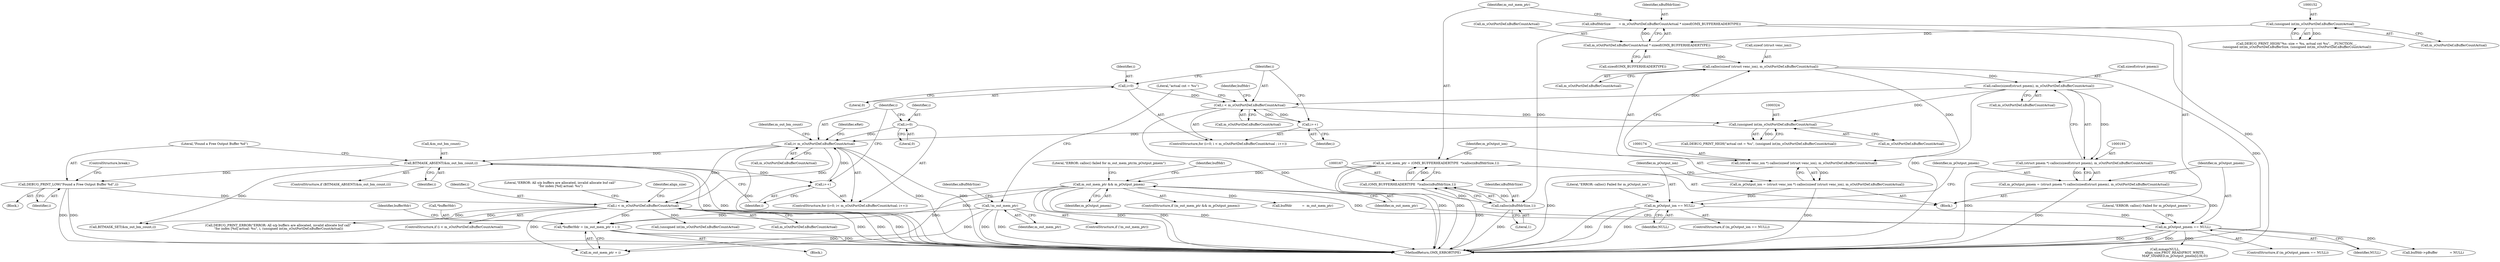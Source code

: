 digraph "0_Android_7558d03e6498e970b761aa44fff6b2c659202d95_0@pointer" {
"1000564" [label="(Call,*bufferHdr = (m_out_mem_ptr + i ))"];
"1000210" [label="(Call,m_out_mem_ptr && m_pOutput_pmem)"];
"1000164" [label="(Call,m_out_mem_ptr = (OMX_BUFFERHEADERTYPE  *)calloc(nBufHdrSize,1))"];
"1000166" [label="(Call,(OMX_BUFFERHEADERTYPE  *)calloc(nBufHdrSize,1))"];
"1000168" [label="(Call,calloc(nBufHdrSize,1))"];
"1000156" [label="(Call,nBufHdrSize        = m_sOutPortDef.nBufferCountActual * sizeof(OMX_BUFFERHEADERTYPE))"];
"1000158" [label="(Call,m_sOutPortDef.nBufferCountActual * sizeof(OMX_BUFFERHEADERTYPE))"];
"1000151" [label="(Call,(unsigned int)m_sOutPortDef.nBufferCountActual)"];
"1000201" [label="(Call,m_pOutput_pmem == NULL)"];
"1000190" [label="(Call,m_pOutput_pmem = (struct pmem *) calloc(sizeof(struct pmem), m_sOutPortDef.nBufferCountActual))"];
"1000192" [label="(Call,(struct pmem *) calloc(sizeof(struct pmem), m_sOutPortDef.nBufferCountActual))"];
"1000194" [label="(Call,calloc(sizeof(struct pmem), m_sOutPortDef.nBufferCountActual))"];
"1000175" [label="(Call,calloc(sizeof (struct venc_ion), m_sOutPortDef.nBufferCountActual))"];
"1000182" [label="(Call,m_pOutput_ion == NULL)"];
"1000171" [label="(Call,m_pOutput_ion = (struct venc_ion *) calloc(sizeof (struct venc_ion), m_sOutPortDef.nBufferCountActual))"];
"1000173" [label="(Call,(struct venc_ion *) calloc(sizeof (struct venc_ion), m_sOutPortDef.nBufferCountActual))"];
"1000136" [label="(Call,!m_out_mem_ptr)"];
"1000356" [label="(Call,i < m_sOutPortDef.nBufferCountActual)"];
"1000332" [label="(Call,i< m_sOutPortDef.nBufferCountActual)"];
"1000337" [label="(Call,i++)"];
"1000341" [label="(Call,BITMASK_ABSENT(&m_out_bm_count,i))"];
"1000329" [label="(Call,i=0)"];
"1000323" [label="(Call,(unsigned int)m_sOutPortDef.nBufferCountActual)"];
"1000221" [label="(Call,i < m_sOutPortDef.nBufferCountActual)"];
"1000226" [label="(Call,i++)"];
"1000218" [label="(Call,i=0)"];
"1000346" [label="(Call,DEBUG_PRINT_LOW(\"Found a Free Output Buffer %d\",i))"];
"1000334" [label="(Call,m_sOutPortDef.nBufferCountActual)"];
"1000175" [label="(Call,calloc(sizeof (struct venc_ion), m_sOutPortDef.nBufferCountActual))"];
"1000195" [label="(Call,sizeof(struct pmem))"];
"1000272" [label="(Call,bufHdr->pBuffer            = NULL)"];
"1000363" [label="(Identifier,align_size)"];
"1000153" [label="(Call,m_sOutPortDef.nBufferCountActual)"];
"1000330" [label="(Identifier,i)"];
"1000317" [label="(Literal,\"ERROR: calloc() failed for m_out_mem_ptr/m_pOutput_pmem\")"];
"1000192" [label="(Call,(struct pmem *) calloc(sizeof(struct pmem), m_sOutPortDef.nBufferCountActual))"];
"1000169" [label="(Identifier,nBufHdrSize)"];
"1000331" [label="(Literal,0)"];
"1000340" [label="(ControlStructure,if (BITMASK_ABSENT(&m_out_bm_count,i)))"];
"1000342" [label="(Call,&m_out_bm_count)"];
"1000567" [label="(Call,m_out_mem_ptr + i)"];
"1000345" [label="(Block,)"];
"1000212" [label="(Identifier,m_pOutput_pmem)"];
"1000328" [label="(ControlStructure,for (i=0; i< m_sOutPortDef.nBufferCountActual; i++))"];
"1000610" [label="(Literal,\"ERROR: All o/p buffers are allocated, invalid allocate buf call\"\n \"for index [%d] actual: %u\")"];
"1000217" [label="(ControlStructure,for (i=0; i < m_sOutPortDef.nBufferCountActual ; i++))"];
"1000166" [label="(Call,(OMX_BUFFERHEADERTYPE  *)calloc(nBufHdrSize,1))"];
"1000181" [label="(ControlStructure,if (m_pOutput_ion == NULL))"];
"1000182" [label="(Call,m_pOutput_ion == NULL)"];
"1000194" [label="(Call,calloc(sizeof(struct pmem), m_sOutPortDef.nBufferCountActual))"];
"1000210" [label="(Call,m_out_mem_ptr && m_pOutput_pmem)"];
"1000226" [label="(Call,i++)"];
"1000344" [label="(Identifier,i)"];
"1000141" [label="(Identifier,nBufHdrSize)"];
"1000162" [label="(Call,sizeof(OMX_BUFFERHEADERTYPE))"];
"1000183" [label="(Identifier,m_pOutput_ion)"];
"1000156" [label="(Call,nBufHdrSize        = m_sOutPortDef.nBufferCountActual * sizeof(OMX_BUFFERHEADERTYPE))"];
"1000203" [label="(Identifier,NULL)"];
"1000325" [label="(Call,m_sOutPortDef.nBufferCountActual)"];
"1000135" [label="(ControlStructure,if (!m_out_mem_ptr))"];
"1000176" [label="(Call,sizeof (struct venc_ion))"];
"1000346" [label="(Call,DEBUG_PRINT_LOW(\"Found a Free Output Buffer %d\",i))"];
"1000219" [label="(Identifier,i)"];
"1000209" [label="(ControlStructure,if (m_out_mem_ptr && m_pOutput_pmem))"];
"1000222" [label="(Identifier,i)"];
"1000220" [label="(Literal,0)"];
"1000341" [label="(Call,BITMASK_ABSENT(&m_out_bm_count,i))"];
"1000158" [label="(Call,m_sOutPortDef.nBufferCountActual * sizeof(OMX_BUFFERHEADERTYPE))"];
"1000214" [label="(Call,bufHdr          =  m_out_mem_ptr)"];
"1000137" [label="(Identifier,m_out_mem_ptr)"];
"1000191" [label="(Identifier,m_pOutput_pmem)"];
"1000171" [label="(Call,m_pOutput_ion = (struct venc_ion *) calloc(sizeof (struct venc_ion), m_sOutPortDef.nBufferCountActual))"];
"1000352" [label="(Identifier,eRet)"];
"1000612" [label="(Call,(unsigned int)m_sOutPortDef.nBufferCountActual)"];
"1000143" [label="(Call,DEBUG_PRINT_HIGH(\"%s: size = %u, actual cnt %u\", __FUNCTION__,\n (unsigned int)m_sOutPortDef.nBufferSize, (unsigned int)m_sOutPortDef.nBufferCountActual))"];
"1000337" [label="(Call,i++)"];
"1000565" [label="(Call,*bufferHdr)"];
"1000138" [label="(Block,)"];
"1000457" [label="(Call,mmap(NULL,\n                    align_size,PROT_READ|PROT_WRITE,\n                    MAP_SHARED,m_pOutput_pmem[i].fd,0))"];
"1000323" [label="(Call,(unsigned int)m_sOutPortDef.nBufferCountActual)"];
"1000588" [label="(Call,BITMASK_SET(&m_out_bm_count,i))"];
"1000173" [label="(Call,(struct venc_ion *) calloc(sizeof (struct venc_ion), m_sOutPortDef.nBufferCountActual))"];
"1000170" [label="(Literal,1)"];
"1000619" [label="(MethodReturn,OMX_ERRORTYPE)"];
"1000223" [label="(Call,m_sOutPortDef.nBufferCountActual)"];
"1000151" [label="(Call,(unsigned int)m_sOutPortDef.nBufferCountActual)"];
"1000206" [label="(Literal,\"ERROR: calloc() Failed for m_pOutput_pmem\")"];
"1000164" [label="(Call,m_out_mem_ptr = (OMX_BUFFERHEADERTYPE  *)calloc(nBufHdrSize,1))"];
"1000347" [label="(Literal,\"Found a Free Output Buffer %d\")"];
"1000349" [label="(ControlStructure,break;)"];
"1000356" [label="(Call,i < m_sOutPortDef.nBufferCountActual)"];
"1000357" [label="(Identifier,i)"];
"1000165" [label="(Identifier,m_out_mem_ptr)"];
"1000202" [label="(Identifier,m_pOutput_pmem)"];
"1000211" [label="(Identifier,m_out_mem_ptr)"];
"1000197" [label="(Call,m_sOutPortDef.nBufferCountActual)"];
"1000564" [label="(Call,*bufferHdr = (m_out_mem_ptr + i ))"];
"1000187" [label="(Literal,\"ERROR: calloc() Failed for m_pOutput_ion\")"];
"1000333" [label="(Identifier,i)"];
"1000329" [label="(Call,i=0)"];
"1000231" [label="(Identifier,bufHdr)"];
"1000338" [label="(Identifier,i)"];
"1000361" [label="(Block,)"];
"1000190" [label="(Call,m_pOutput_pmem = (struct pmem *) calloc(sizeof(struct pmem), m_sOutPortDef.nBufferCountActual))"];
"1000609" [label="(Call,DEBUG_PRINT_ERROR(\"ERROR: All o/p buffers are allocated, invalid allocate buf call\"\n \"for index [%d] actual: %u\", i, (unsigned int)m_sOutPortDef.nBufferCountActual))"];
"1000157" [label="(Identifier,nBufHdrSize)"];
"1000321" [label="(Call,DEBUG_PRINT_HIGH(\"actual cnt = %u\", (unsigned int)m_sOutPortDef.nBufferCountActual))"];
"1000200" [label="(ControlStructure,if (m_pOutput_pmem == NULL))"];
"1000168" [label="(Call,calloc(nBufHdrSize,1))"];
"1000348" [label="(Identifier,i)"];
"1000227" [label="(Identifier,i)"];
"1000136" [label="(Call,!m_out_mem_ptr)"];
"1000332" [label="(Call,i< m_sOutPortDef.nBufferCountActual)"];
"1000355" [label="(ControlStructure,if (i < m_sOutPortDef.nBufferCountActual))"];
"1000221" [label="(Call,i < m_sOutPortDef.nBufferCountActual)"];
"1000573" [label="(Identifier,bufferHdr)"];
"1000184" [label="(Identifier,NULL)"];
"1000201" [label="(Call,m_pOutput_pmem == NULL)"];
"1000178" [label="(Call,m_sOutPortDef.nBufferCountActual)"];
"1000322" [label="(Literal,\"actual cnt = %u\")"];
"1000159" [label="(Call,m_sOutPortDef.nBufferCountActual)"];
"1000343" [label="(Identifier,m_out_bm_count)"];
"1000218" [label="(Call,i=0)"];
"1000172" [label="(Identifier,m_pOutput_ion)"];
"1000358" [label="(Call,m_sOutPortDef.nBufferCountActual)"];
"1000215" [label="(Identifier,bufHdr)"];
"1000564" -> "1000361"  [label="AST: "];
"1000564" -> "1000567"  [label="CFG: "];
"1000565" -> "1000564"  [label="AST: "];
"1000567" -> "1000564"  [label="AST: "];
"1000573" -> "1000564"  [label="CFG: "];
"1000564" -> "1000619"  [label="DDG: "];
"1000564" -> "1000619"  [label="DDG: "];
"1000210" -> "1000564"  [label="DDG: "];
"1000136" -> "1000564"  [label="DDG: "];
"1000356" -> "1000564"  [label="DDG: "];
"1000210" -> "1000209"  [label="AST: "];
"1000210" -> "1000211"  [label="CFG: "];
"1000210" -> "1000212"  [label="CFG: "];
"1000211" -> "1000210"  [label="AST: "];
"1000212" -> "1000210"  [label="AST: "];
"1000215" -> "1000210"  [label="CFG: "];
"1000317" -> "1000210"  [label="CFG: "];
"1000210" -> "1000619"  [label="DDG: "];
"1000210" -> "1000619"  [label="DDG: "];
"1000210" -> "1000619"  [label="DDG: "];
"1000164" -> "1000210"  [label="DDG: "];
"1000201" -> "1000210"  [label="DDG: "];
"1000210" -> "1000214"  [label="DDG: "];
"1000210" -> "1000567"  [label="DDG: "];
"1000164" -> "1000138"  [label="AST: "];
"1000164" -> "1000166"  [label="CFG: "];
"1000165" -> "1000164"  [label="AST: "];
"1000166" -> "1000164"  [label="AST: "];
"1000172" -> "1000164"  [label="CFG: "];
"1000164" -> "1000619"  [label="DDG: "];
"1000164" -> "1000619"  [label="DDG: "];
"1000166" -> "1000164"  [label="DDG: "];
"1000166" -> "1000168"  [label="CFG: "];
"1000167" -> "1000166"  [label="AST: "];
"1000168" -> "1000166"  [label="AST: "];
"1000166" -> "1000619"  [label="DDG: "];
"1000168" -> "1000166"  [label="DDG: "];
"1000168" -> "1000166"  [label="DDG: "];
"1000168" -> "1000170"  [label="CFG: "];
"1000169" -> "1000168"  [label="AST: "];
"1000170" -> "1000168"  [label="AST: "];
"1000168" -> "1000619"  [label="DDG: "];
"1000156" -> "1000168"  [label="DDG: "];
"1000156" -> "1000138"  [label="AST: "];
"1000156" -> "1000158"  [label="CFG: "];
"1000157" -> "1000156"  [label="AST: "];
"1000158" -> "1000156"  [label="AST: "];
"1000165" -> "1000156"  [label="CFG: "];
"1000156" -> "1000619"  [label="DDG: "];
"1000158" -> "1000156"  [label="DDG: "];
"1000158" -> "1000162"  [label="CFG: "];
"1000159" -> "1000158"  [label="AST: "];
"1000162" -> "1000158"  [label="AST: "];
"1000151" -> "1000158"  [label="DDG: "];
"1000158" -> "1000175"  [label="DDG: "];
"1000151" -> "1000143"  [label="AST: "];
"1000151" -> "1000153"  [label="CFG: "];
"1000152" -> "1000151"  [label="AST: "];
"1000153" -> "1000151"  [label="AST: "];
"1000143" -> "1000151"  [label="CFG: "];
"1000151" -> "1000143"  [label="DDG: "];
"1000201" -> "1000200"  [label="AST: "];
"1000201" -> "1000203"  [label="CFG: "];
"1000202" -> "1000201"  [label="AST: "];
"1000203" -> "1000201"  [label="AST: "];
"1000206" -> "1000201"  [label="CFG: "];
"1000211" -> "1000201"  [label="CFG: "];
"1000201" -> "1000619"  [label="DDG: "];
"1000201" -> "1000619"  [label="DDG: "];
"1000201" -> "1000619"  [label="DDG: "];
"1000190" -> "1000201"  [label="DDG: "];
"1000182" -> "1000201"  [label="DDG: "];
"1000201" -> "1000272"  [label="DDG: "];
"1000201" -> "1000457"  [label="DDG: "];
"1000190" -> "1000138"  [label="AST: "];
"1000190" -> "1000192"  [label="CFG: "];
"1000191" -> "1000190"  [label="AST: "];
"1000192" -> "1000190"  [label="AST: "];
"1000202" -> "1000190"  [label="CFG: "];
"1000190" -> "1000619"  [label="DDG: "];
"1000192" -> "1000190"  [label="DDG: "];
"1000192" -> "1000194"  [label="CFG: "];
"1000193" -> "1000192"  [label="AST: "];
"1000194" -> "1000192"  [label="AST: "];
"1000192" -> "1000619"  [label="DDG: "];
"1000194" -> "1000192"  [label="DDG: "];
"1000194" -> "1000197"  [label="CFG: "];
"1000195" -> "1000194"  [label="AST: "];
"1000197" -> "1000194"  [label="AST: "];
"1000194" -> "1000619"  [label="DDG: "];
"1000175" -> "1000194"  [label="DDG: "];
"1000194" -> "1000221"  [label="DDG: "];
"1000194" -> "1000323"  [label="DDG: "];
"1000175" -> "1000173"  [label="AST: "];
"1000175" -> "1000178"  [label="CFG: "];
"1000176" -> "1000175"  [label="AST: "];
"1000178" -> "1000175"  [label="AST: "];
"1000173" -> "1000175"  [label="CFG: "];
"1000175" -> "1000619"  [label="DDG: "];
"1000175" -> "1000173"  [label="DDG: "];
"1000182" -> "1000181"  [label="AST: "];
"1000182" -> "1000184"  [label="CFG: "];
"1000183" -> "1000182"  [label="AST: "];
"1000184" -> "1000182"  [label="AST: "];
"1000187" -> "1000182"  [label="CFG: "];
"1000191" -> "1000182"  [label="CFG: "];
"1000182" -> "1000619"  [label="DDG: "];
"1000182" -> "1000619"  [label="DDG: "];
"1000182" -> "1000619"  [label="DDG: "];
"1000171" -> "1000182"  [label="DDG: "];
"1000171" -> "1000138"  [label="AST: "];
"1000171" -> "1000173"  [label="CFG: "];
"1000172" -> "1000171"  [label="AST: "];
"1000173" -> "1000171"  [label="AST: "];
"1000183" -> "1000171"  [label="CFG: "];
"1000171" -> "1000619"  [label="DDG: "];
"1000173" -> "1000171"  [label="DDG: "];
"1000174" -> "1000173"  [label="AST: "];
"1000173" -> "1000619"  [label="DDG: "];
"1000136" -> "1000135"  [label="AST: "];
"1000136" -> "1000137"  [label="CFG: "];
"1000137" -> "1000136"  [label="AST: "];
"1000141" -> "1000136"  [label="CFG: "];
"1000322" -> "1000136"  [label="CFG: "];
"1000136" -> "1000619"  [label="DDG: "];
"1000136" -> "1000619"  [label="DDG: "];
"1000136" -> "1000567"  [label="DDG: "];
"1000356" -> "1000355"  [label="AST: "];
"1000356" -> "1000358"  [label="CFG: "];
"1000357" -> "1000356"  [label="AST: "];
"1000358" -> "1000356"  [label="AST: "];
"1000363" -> "1000356"  [label="CFG: "];
"1000610" -> "1000356"  [label="CFG: "];
"1000356" -> "1000619"  [label="DDG: "];
"1000356" -> "1000619"  [label="DDG: "];
"1000356" -> "1000619"  [label="DDG: "];
"1000332" -> "1000356"  [label="DDG: "];
"1000332" -> "1000356"  [label="DDG: "];
"1000346" -> "1000356"  [label="DDG: "];
"1000356" -> "1000567"  [label="DDG: "];
"1000356" -> "1000588"  [label="DDG: "];
"1000356" -> "1000609"  [label="DDG: "];
"1000356" -> "1000612"  [label="DDG: "];
"1000332" -> "1000328"  [label="AST: "];
"1000332" -> "1000334"  [label="CFG: "];
"1000333" -> "1000332"  [label="AST: "];
"1000334" -> "1000332"  [label="AST: "];
"1000343" -> "1000332"  [label="CFG: "];
"1000352" -> "1000332"  [label="CFG: "];
"1000332" -> "1000619"  [label="DDG: "];
"1000332" -> "1000619"  [label="DDG: "];
"1000332" -> "1000619"  [label="DDG: "];
"1000337" -> "1000332"  [label="DDG: "];
"1000329" -> "1000332"  [label="DDG: "];
"1000323" -> "1000332"  [label="DDG: "];
"1000332" -> "1000341"  [label="DDG: "];
"1000337" -> "1000328"  [label="AST: "];
"1000337" -> "1000338"  [label="CFG: "];
"1000338" -> "1000337"  [label="AST: "];
"1000333" -> "1000337"  [label="CFG: "];
"1000341" -> "1000337"  [label="DDG: "];
"1000341" -> "1000340"  [label="AST: "];
"1000341" -> "1000344"  [label="CFG: "];
"1000342" -> "1000341"  [label="AST: "];
"1000344" -> "1000341"  [label="AST: "];
"1000347" -> "1000341"  [label="CFG: "];
"1000338" -> "1000341"  [label="CFG: "];
"1000341" -> "1000619"  [label="DDG: "];
"1000341" -> "1000619"  [label="DDG: "];
"1000341" -> "1000346"  [label="DDG: "];
"1000341" -> "1000588"  [label="DDG: "];
"1000329" -> "1000328"  [label="AST: "];
"1000329" -> "1000331"  [label="CFG: "];
"1000330" -> "1000329"  [label="AST: "];
"1000331" -> "1000329"  [label="AST: "];
"1000333" -> "1000329"  [label="CFG: "];
"1000323" -> "1000321"  [label="AST: "];
"1000323" -> "1000325"  [label="CFG: "];
"1000324" -> "1000323"  [label="AST: "];
"1000325" -> "1000323"  [label="AST: "];
"1000321" -> "1000323"  [label="CFG: "];
"1000323" -> "1000321"  [label="DDG: "];
"1000221" -> "1000323"  [label="DDG: "];
"1000221" -> "1000217"  [label="AST: "];
"1000221" -> "1000223"  [label="CFG: "];
"1000222" -> "1000221"  [label="AST: "];
"1000223" -> "1000221"  [label="AST: "];
"1000231" -> "1000221"  [label="CFG: "];
"1000322" -> "1000221"  [label="CFG: "];
"1000221" -> "1000619"  [label="DDG: "];
"1000226" -> "1000221"  [label="DDG: "];
"1000218" -> "1000221"  [label="DDG: "];
"1000221" -> "1000226"  [label="DDG: "];
"1000226" -> "1000217"  [label="AST: "];
"1000226" -> "1000227"  [label="CFG: "];
"1000227" -> "1000226"  [label="AST: "];
"1000222" -> "1000226"  [label="CFG: "];
"1000218" -> "1000217"  [label="AST: "];
"1000218" -> "1000220"  [label="CFG: "];
"1000219" -> "1000218"  [label="AST: "];
"1000220" -> "1000218"  [label="AST: "];
"1000222" -> "1000218"  [label="CFG: "];
"1000346" -> "1000345"  [label="AST: "];
"1000346" -> "1000348"  [label="CFG: "];
"1000347" -> "1000346"  [label="AST: "];
"1000348" -> "1000346"  [label="AST: "];
"1000349" -> "1000346"  [label="CFG: "];
"1000346" -> "1000619"  [label="DDG: "];
"1000346" -> "1000619"  [label="DDG: "];
}
